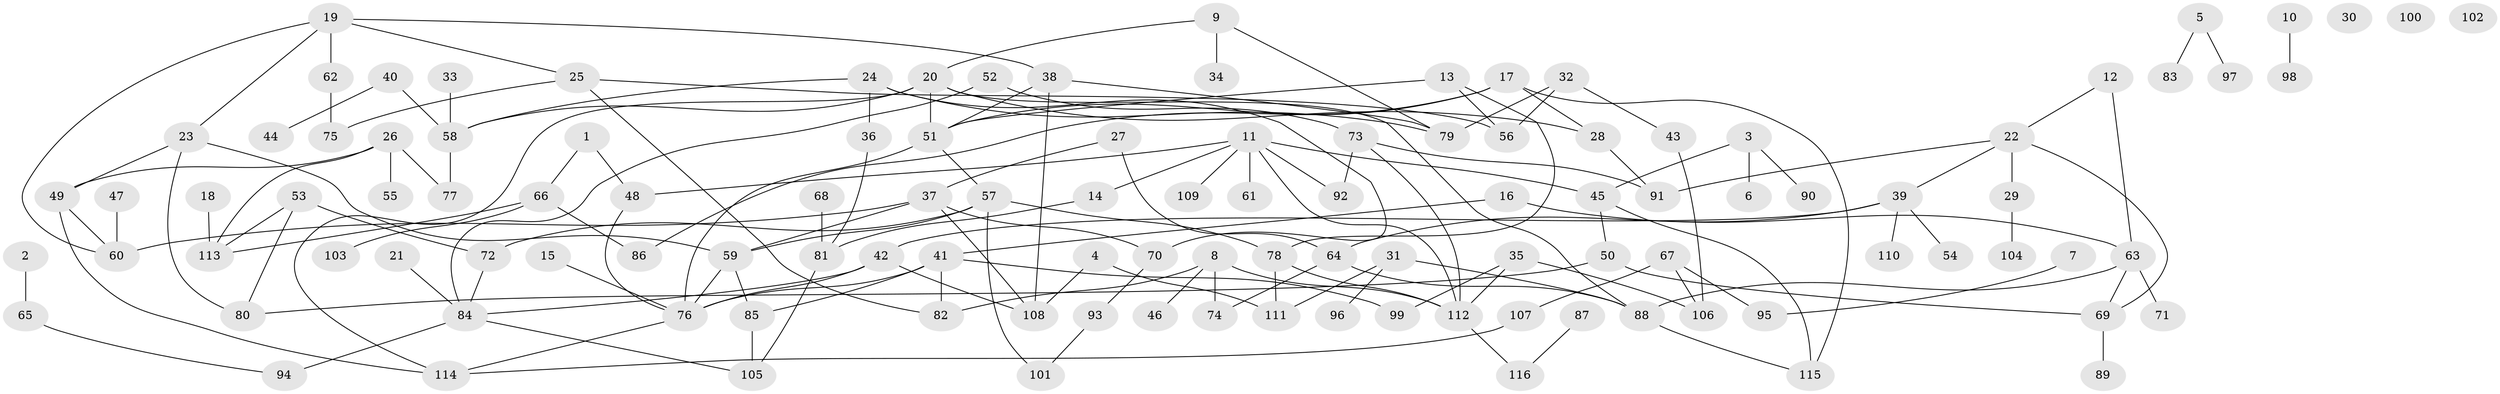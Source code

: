 // coarse degree distribution, {3: 0.1282051282051282, 1: 0.23076923076923078, 2: 0.19230769230769232, 8: 0.02564102564102564, 0: 0.05128205128205128, 6: 0.07692307692307693, 5: 0.08974358974358974, 4: 0.16666666666666666, 7: 0.02564102564102564, 9: 0.01282051282051282}
// Generated by graph-tools (version 1.1) at 2025/41/03/06/25 10:41:23]
// undirected, 116 vertices, 159 edges
graph export_dot {
graph [start="1"]
  node [color=gray90,style=filled];
  1;
  2;
  3;
  4;
  5;
  6;
  7;
  8;
  9;
  10;
  11;
  12;
  13;
  14;
  15;
  16;
  17;
  18;
  19;
  20;
  21;
  22;
  23;
  24;
  25;
  26;
  27;
  28;
  29;
  30;
  31;
  32;
  33;
  34;
  35;
  36;
  37;
  38;
  39;
  40;
  41;
  42;
  43;
  44;
  45;
  46;
  47;
  48;
  49;
  50;
  51;
  52;
  53;
  54;
  55;
  56;
  57;
  58;
  59;
  60;
  61;
  62;
  63;
  64;
  65;
  66;
  67;
  68;
  69;
  70;
  71;
  72;
  73;
  74;
  75;
  76;
  77;
  78;
  79;
  80;
  81;
  82;
  83;
  84;
  85;
  86;
  87;
  88;
  89;
  90;
  91;
  92;
  93;
  94;
  95;
  96;
  97;
  98;
  99;
  100;
  101;
  102;
  103;
  104;
  105;
  106;
  107;
  108;
  109;
  110;
  111;
  112;
  113;
  114;
  115;
  116;
  1 -- 48;
  1 -- 66;
  2 -- 65;
  3 -- 6;
  3 -- 45;
  3 -- 90;
  4 -- 108;
  4 -- 111;
  5 -- 83;
  5 -- 97;
  7 -- 95;
  8 -- 46;
  8 -- 74;
  8 -- 82;
  8 -- 112;
  9 -- 20;
  9 -- 34;
  9 -- 79;
  10 -- 98;
  11 -- 14;
  11 -- 45;
  11 -- 48;
  11 -- 61;
  11 -- 92;
  11 -- 109;
  11 -- 112;
  12 -- 22;
  12 -- 63;
  13 -- 51;
  13 -- 56;
  13 -- 78;
  14 -- 81;
  15 -- 76;
  16 -- 41;
  16 -- 63;
  17 -- 28;
  17 -- 51;
  17 -- 86;
  17 -- 115;
  18 -- 113;
  19 -- 23;
  19 -- 25;
  19 -- 38;
  19 -- 60;
  19 -- 62;
  20 -- 28;
  20 -- 51;
  20 -- 58;
  20 -- 88;
  20 -- 114;
  21 -- 84;
  22 -- 29;
  22 -- 39;
  22 -- 69;
  22 -- 91;
  23 -- 49;
  23 -- 59;
  23 -- 80;
  24 -- 36;
  24 -- 58;
  24 -- 70;
  24 -- 79;
  25 -- 56;
  25 -- 75;
  25 -- 82;
  26 -- 49;
  26 -- 55;
  26 -- 77;
  26 -- 113;
  27 -- 37;
  27 -- 64;
  28 -- 91;
  29 -- 104;
  31 -- 88;
  31 -- 96;
  31 -- 111;
  32 -- 43;
  32 -- 56;
  32 -- 79;
  33 -- 58;
  35 -- 99;
  35 -- 106;
  35 -- 112;
  36 -- 81;
  37 -- 59;
  37 -- 60;
  37 -- 70;
  37 -- 108;
  38 -- 51;
  38 -- 79;
  38 -- 108;
  39 -- 42;
  39 -- 54;
  39 -- 64;
  39 -- 110;
  40 -- 44;
  40 -- 58;
  41 -- 76;
  41 -- 82;
  41 -- 85;
  41 -- 99;
  42 -- 76;
  42 -- 84;
  42 -- 108;
  43 -- 106;
  45 -- 50;
  45 -- 115;
  47 -- 60;
  48 -- 76;
  49 -- 60;
  49 -- 114;
  50 -- 69;
  50 -- 80;
  51 -- 57;
  51 -- 76;
  52 -- 73;
  52 -- 84;
  53 -- 72;
  53 -- 80;
  53 -- 113;
  57 -- 59;
  57 -- 72;
  57 -- 78;
  57 -- 101;
  58 -- 77;
  59 -- 76;
  59 -- 85;
  62 -- 75;
  63 -- 69;
  63 -- 71;
  63 -- 88;
  64 -- 74;
  64 -- 88;
  65 -- 94;
  66 -- 86;
  66 -- 103;
  66 -- 113;
  67 -- 95;
  67 -- 106;
  67 -- 107;
  68 -- 81;
  69 -- 89;
  70 -- 93;
  72 -- 84;
  73 -- 91;
  73 -- 92;
  73 -- 112;
  76 -- 114;
  78 -- 111;
  78 -- 112;
  81 -- 105;
  84 -- 94;
  84 -- 105;
  85 -- 105;
  87 -- 116;
  88 -- 115;
  93 -- 101;
  107 -- 114;
  112 -- 116;
}
